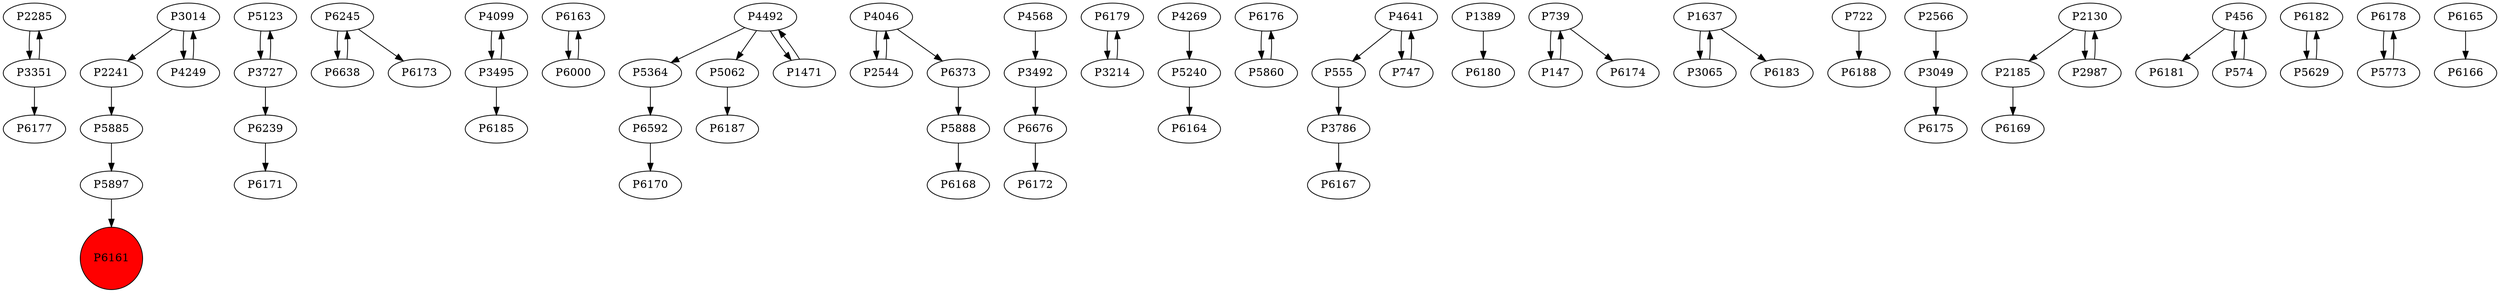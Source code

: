 digraph {
	P2285 -> P3351
	P5897 -> P6161
	P5123 -> P3727
	P6245 -> P6638
	P4099 -> P3495
	P6239 -> P6171
	P6163 -> P6000
	P4492 -> P5364
	P4492 -> P5062
	P4046 -> P2544
	P4568 -> P3492
	P4492 -> P1471
	P6179 -> P3214
	P5240 -> P6164
	P6176 -> P5860
	P3786 -> P6167
	P3214 -> P6179
	P1389 -> P6180
	P6000 -> P6163
	P5885 -> P5897
	P6373 -> P5888
	P739 -> P147
	P6245 -> P6173
	P1637 -> P3065
	P722 -> P6188
	P3049 -> P6175
	P5888 -> P6168
	P555 -> P3786
	P5860 -> P6176
	P1471 -> P4492
	P5364 -> P6592
	P3727 -> P6239
	P2185 -> P6169
	P3065 -> P1637
	P2130 -> P2987
	P147 -> P739
	P1637 -> P6183
	P456 -> P6181
	P3014 -> P2241
	P739 -> P6174
	P6182 -> P5629
	P2987 -> P2130
	P4641 -> P747
	P6178 -> P5773
	P4046 -> P6373
	P3495 -> P4099
	P747 -> P4641
	P2130 -> P2185
	P3351 -> P6177
	P5629 -> P6182
	P5773 -> P6178
	P4269 -> P5240
	P6165 -> P6166
	P3351 -> P2285
	P456 -> P574
	P3495 -> P6185
	P3014 -> P4249
	P2544 -> P4046
	P6638 -> P6245
	P574 -> P456
	P6592 -> P6170
	P6676 -> P6172
	P3727 -> P5123
	P3492 -> P6676
	P2241 -> P5885
	P4641 -> P555
	P5062 -> P6187
	P4249 -> P3014
	P2566 -> P3049
	P6161 [shape=circle]
	P6161 [style=filled]
	P6161 [fillcolor=red]
}